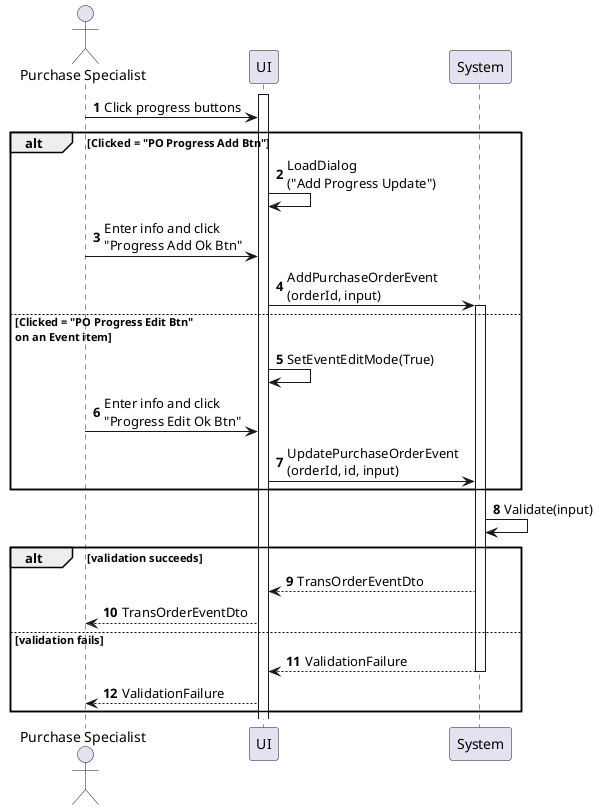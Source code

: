 @startuml purchase-order-update-progress
autonumber

actor "Purchase Specialist" as a
participant UI as f
participant System as b

activate f
a -> f : Click progress buttons

alt Clicked = "PO Progress Add Btn"
    f -> f : LoadDialog\n("Add Progress Update")
    a -> f : Enter info and click\n"Progress Add Ok Btn"
    f -> b : AddPurchaseOrderEvent\n(orderId, input)
    activate b
else Clicked = "PO Progress Edit Btn"\non an Event item
    f -> f : SetEventEditMode(True)
    a -> f : Enter info and click\n"Progress Edit Ok Btn"
    f -> b : UpdatePurchaseOrderEvent\n(orderId, id, input)
end

activate b
b -> b : Validate(input)

alt validation succeeds
    b --> f : TransOrderEventDto
    f --> a : TransOrderEventDto
else validation fails
    return ValidationFailure
    f --> a : ValidationFailure
end
@enduml